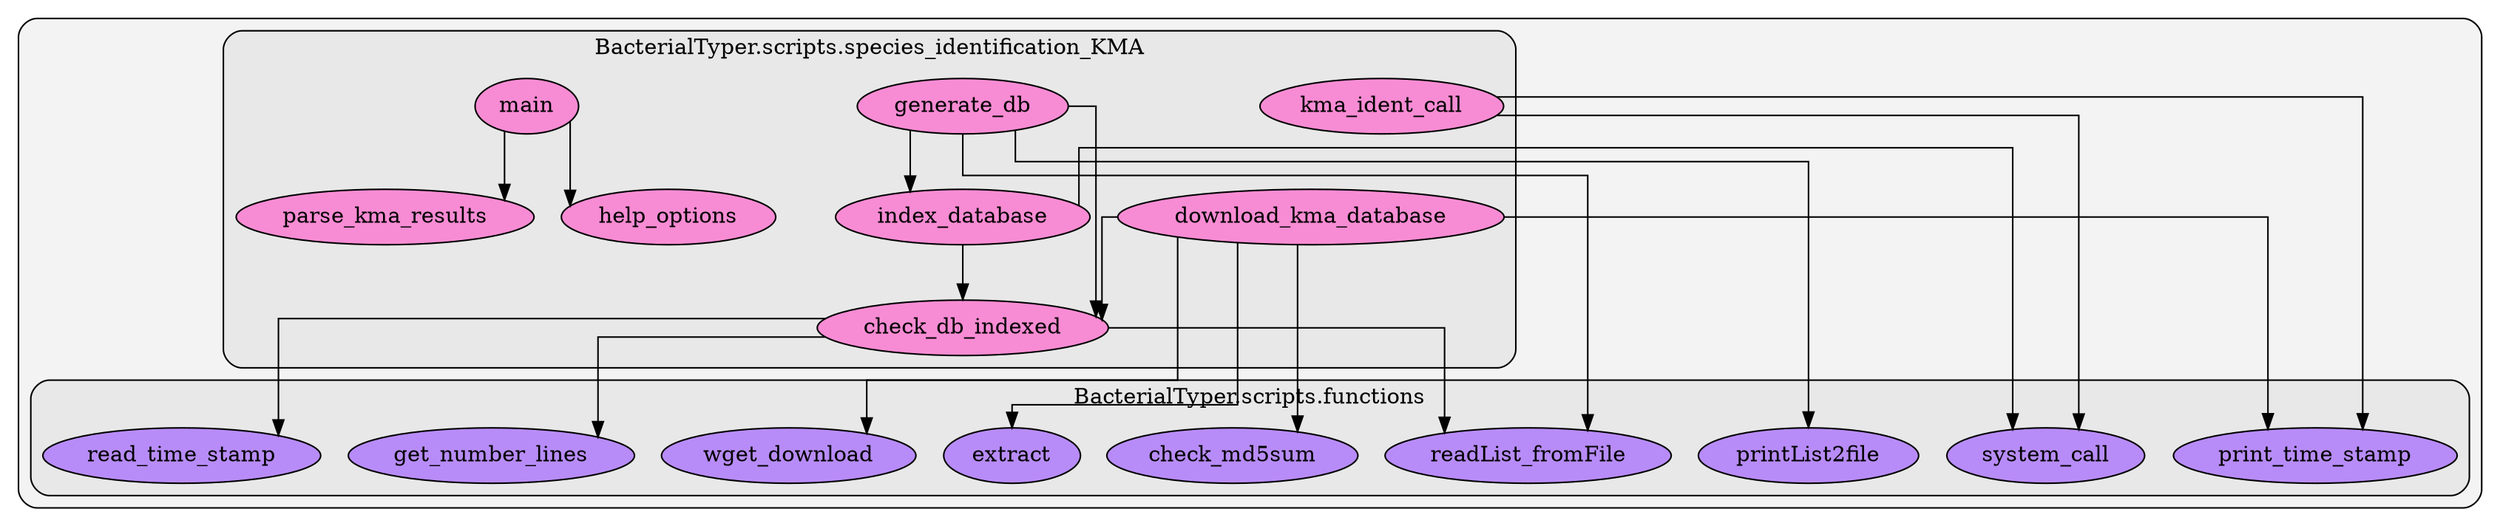 digraph G {
    graph [splines=ortho, rankdir=TB, clusterrank="local"];
    subgraph cluster_G {

        graph [style="filled,rounded",fillcolor="#80808018", label=""];
        subgraph cluster_BacterialTyper__scripts__functions {

            graph [style="filled,rounded",fillcolor="#80808018", label="BacterialTyper.scripts.functions"];
        }
        subgraph cluster_BacterialTyper__scripts__functions {

            graph [style="filled,rounded",fillcolor="#80808018", label="BacterialTyper.scripts.functions"];
        }
        subgraph cluster_BacterialTyper__scripts__functions {

            graph [style="filled,rounded",fillcolor="#80808018", label="BacterialTyper.scripts.functions"];
            BacterialTyper__scripts__functions__check_md5sum [label="check_md5sum", style="filled", fillcolor="#a365ffb2", fontcolor="#000000", group="33"];
        }
        subgraph cluster_BacterialTyper__scripts__functions {

            graph [style="filled,rounded",fillcolor="#80808018", label="BacterialTyper.scripts.functions"];
        }
        subgraph cluster_BacterialTyper__scripts__functions {

            graph [style="filled,rounded",fillcolor="#80808018", label="BacterialTyper.scripts.functions"];
        }
        subgraph cluster_BacterialTyper__scripts__functions {

            graph [style="filled,rounded",fillcolor="#80808018", label="BacterialTyper.scripts.functions"];
        }
        subgraph cluster_BacterialTyper__scripts__functions {

            graph [style="filled,rounded",fillcolor="#80808018", label="BacterialTyper.scripts.functions"];
        }
        subgraph cluster_BacterialTyper__scripts__functions {

            graph [style="filled,rounded",fillcolor="#80808018", label="BacterialTyper.scripts.functions"];
        }
        subgraph cluster_BacterialTyper__scripts__functions {

            graph [style="filled,rounded",fillcolor="#80808018", label="BacterialTyper.scripts.functions"];
        }
        subgraph cluster_BacterialTyper__scripts__functions {

            graph [style="filled,rounded",fillcolor="#80808018", label="BacterialTyper.scripts.functions"];
            BacterialTyper__scripts__functions__extract [label="extract", style="filled", fillcolor="#a365ffb2", fontcolor="#000000", group="33"];
        }
        subgraph cluster_BacterialTyper__scripts__functions {

            graph [style="filled,rounded",fillcolor="#80808018", label="BacterialTyper.scripts.functions"];
        }
        subgraph cluster_BacterialTyper__scripts__functions {

            graph [style="filled,rounded",fillcolor="#80808018", label="BacterialTyper.scripts.functions"];
        }
        subgraph cluster_BacterialTyper__scripts__functions {

            graph [style="filled,rounded",fillcolor="#80808018", label="BacterialTyper.scripts.functions"];
        }
        subgraph cluster_BacterialTyper__scripts__functions {

            graph [style="filled,rounded",fillcolor="#80808018", label="BacterialTyper.scripts.functions"];
        }
        subgraph cluster_BacterialTyper__scripts__functions {

            graph [style="filled,rounded",fillcolor="#80808018", label="BacterialTyper.scripts.functions"];
        }
        subgraph cluster_BacterialTyper__scripts__functions {

            graph [style="filled,rounded",fillcolor="#80808018", label="BacterialTyper.scripts.functions"];
        }
        subgraph cluster_BacterialTyper__scripts__functions {

            graph [style="filled,rounded",fillcolor="#80808018", label="BacterialTyper.scripts.functions"];
            BacterialTyper__scripts__functions__get_number_lines [label="get_number_lines", style="filled", fillcolor="#a365ffb2", fontcolor="#000000", group="33"];
        }
        subgraph cluster_BacterialTyper__scripts__functions {

            graph [style="filled,rounded",fillcolor="#80808018", label="BacterialTyper.scripts.functions"];
        }
        subgraph cluster_BacterialTyper__scripts__functions {

            graph [style="filled,rounded",fillcolor="#80808018", label="BacterialTyper.scripts.functions"];
        }
        subgraph cluster_BacterialTyper__scripts__functions {

            graph [style="filled,rounded",fillcolor="#80808018", label="BacterialTyper.scripts.functions"];
        }
        subgraph cluster_BacterialTyper__scripts__functions {

            graph [style="filled,rounded",fillcolor="#80808018", label="BacterialTyper.scripts.functions"];
        }
        subgraph cluster_BacterialTyper__scripts__functions {

            graph [style="filled,rounded",fillcolor="#80808018", label="BacterialTyper.scripts.functions"];
        }
        subgraph cluster_BacterialTyper__scripts__functions {

            graph [style="filled,rounded",fillcolor="#80808018", label="BacterialTyper.scripts.functions"];
        }
        subgraph cluster_BacterialTyper__scripts__functions {

            graph [style="filled,rounded",fillcolor="#80808018", label="BacterialTyper.scripts.functions"];
        }
        subgraph cluster_BacterialTyper__scripts__functions {

            graph [style="filled,rounded",fillcolor="#80808018", label="BacterialTyper.scripts.functions"];
        }
        subgraph cluster_BacterialTyper__scripts__functions {

            graph [style="filled,rounded",fillcolor="#80808018", label="BacterialTyper.scripts.functions"];
        }
        subgraph cluster_BacterialTyper__scripts__functions {

            graph [style="filled,rounded",fillcolor="#80808018", label="BacterialTyper.scripts.functions"];
            BacterialTyper__scripts__functions__printList2file [label="printList2file", style="filled", fillcolor="#a365ffb2", fontcolor="#000000", group="33"];
        }
        subgraph cluster_BacterialTyper__scripts__functions {

            graph [style="filled,rounded",fillcolor="#80808018", label="BacterialTyper.scripts.functions"];
        }
        subgraph cluster_BacterialTyper__scripts__functions {

            graph [style="filled,rounded",fillcolor="#80808018", label="BacterialTyper.scripts.functions"];
        }
        subgraph cluster_BacterialTyper__scripts__functions {

            graph [style="filled,rounded",fillcolor="#80808018", label="BacterialTyper.scripts.functions"];
            BacterialTyper__scripts__functions__print_time_stamp [label="print_time_stamp", style="filled", fillcolor="#a365ffb2", fontcolor="#000000", group="33"];
        }
        subgraph cluster_BacterialTyper__scripts__functions {

            graph [style="filled,rounded",fillcolor="#80808018", label="BacterialTyper.scripts.functions"];
        }
        subgraph cluster_BacterialTyper__scripts__functions {

            graph [style="filled,rounded",fillcolor="#80808018", label="BacterialTyper.scripts.functions"];
            BacterialTyper__scripts__functions__readList_fromFile [label="readList_fromFile", style="filled", fillcolor="#a365ffb2", fontcolor="#000000", group="33"];
        }
        subgraph cluster_BacterialTyper__scripts__functions {

            graph [style="filled,rounded",fillcolor="#80808018", label="BacterialTyper.scripts.functions"];
            BacterialTyper__scripts__functions__read_time_stamp [label="read_time_stamp", style="filled", fillcolor="#a365ffb2", fontcolor="#000000", group="33"];
        }
        subgraph cluster_BacterialTyper__scripts__functions {

            graph [style="filled,rounded",fillcolor="#80808018", label="BacterialTyper.scripts.functions"];
        }
        subgraph cluster_BacterialTyper__scripts__functions {

            graph [style="filled,rounded",fillcolor="#80808018", label="BacterialTyper.scripts.functions"];
        }
        subgraph cluster_BacterialTyper__scripts__functions {

            graph [style="filled,rounded",fillcolor="#80808018", label="BacterialTyper.scripts.functions"];
        }
        subgraph cluster_BacterialTyper__scripts__functions {

            graph [style="filled,rounded",fillcolor="#80808018", label="BacterialTyper.scripts.functions"];
            BacterialTyper__scripts__functions__system_call [label="system_call", style="filled", fillcolor="#a365ffb2", fontcolor="#000000", group="33"];
        }
        subgraph cluster_BacterialTyper__scripts__functions {

            graph [style="filled,rounded",fillcolor="#80808018", label="BacterialTyper.scripts.functions"];
        }
        subgraph cluster_BacterialTyper__scripts__functions {

            graph [style="filled,rounded",fillcolor="#80808018", label="BacterialTyper.scripts.functions"];
            BacterialTyper__scripts__functions__wget_download [label="wget_download", style="filled", fillcolor="#a365ffb2", fontcolor="#000000", group="33"];
        }
        subgraph cluster_BacterialTyper__scripts__species_identification_KMA {

            graph [style="filled,rounded",fillcolor="#80808018", label="BacterialTyper.scripts.species_identification_KMA"];
            BacterialTyper__scripts__species_identification_KMA__check_db_indexed [label="check_db_indexed", style="filled", fillcolor="#ff65cbb2", fontcolor="#000000", group="40"];
        }
        subgraph cluster_BacterialTyper__scripts__species_identification_KMA {

            graph [style="filled,rounded",fillcolor="#80808018", label="BacterialTyper.scripts.species_identification_KMA"];
            BacterialTyper__scripts__species_identification_KMA__download_kma_database [label="download_kma_database", style="filled", fillcolor="#ff65cbb2", fontcolor="#000000", group="40"];
        }
        subgraph cluster_BacterialTyper__scripts__species_identification_KMA {

            graph [style="filled,rounded",fillcolor="#80808018", label="BacterialTyper.scripts.species_identification_KMA"];
            BacterialTyper__scripts__species_identification_KMA__generate_db [label="generate_db", style="filled", fillcolor="#ff65cbb2", fontcolor="#000000", group="40"];
        }
        subgraph cluster_BacterialTyper__scripts__species_identification_KMA {

            graph [style="filled,rounded",fillcolor="#80808018", label="BacterialTyper.scripts.species_identification_KMA"];
        }
        subgraph cluster_BacterialTyper__scripts__species_identification_KMA {

            graph [style="filled,rounded",fillcolor="#80808018", label="BacterialTyper.scripts.species_identification_KMA"];
            BacterialTyper__scripts__species_identification_KMA__help_options [label="help_options", style="filled", fillcolor="#ff65cbb2", fontcolor="#000000", group="40"];
        }
        subgraph cluster_BacterialTyper__scripts__species_identification_KMA {

            graph [style="filled,rounded",fillcolor="#80808018", label="BacterialTyper.scripts.species_identification_KMA"];
            BacterialTyper__scripts__species_identification_KMA__index_database [label="index_database", style="filled", fillcolor="#ff65cbb2", fontcolor="#000000", group="40"];
        }
        subgraph cluster_BacterialTyper__scripts__species_identification_KMA {

            graph [style="filled,rounded",fillcolor="#80808018", label="BacterialTyper.scripts.species_identification_KMA"];
            BacterialTyper__scripts__species_identification_KMA__kma_ident_call [label="kma_ident_call", style="filled", fillcolor="#ff65cbb2", fontcolor="#000000", group="40"];
        }
        subgraph cluster_BacterialTyper__scripts__species_identification_KMA {

            graph [style="filled,rounded",fillcolor="#80808018", label="BacterialTyper.scripts.species_identification_KMA"];
            BacterialTyper__scripts__species_identification_KMA__main [label="main", style="filled", fillcolor="#ff65cbb2", fontcolor="#000000", group="40"];
        }
        subgraph cluster_BacterialTyper__scripts__species_identification_KMA {

            graph [style="filled,rounded",fillcolor="#80808018", label="BacterialTyper.scripts.species_identification_KMA"];
            BacterialTyper__scripts__species_identification_KMA__parse_kma_results [label="parse_kma_results", style="filled", fillcolor="#ff65cbb2", fontcolor="#000000", group="40"];
        }
    }
        BacterialTyper__scripts__species_identification_KMA__download_kma_database -> BacterialTyper__scripts__functions__wget_download [style="solid", color="#000000"];
        BacterialTyper__scripts__species_identification_KMA__download_kma_database -> BacterialTyper__scripts__functions__extract [style="solid", color="#000000"];
        BacterialTyper__scripts__species_identification_KMA__download_kma_database -> BacterialTyper__scripts__functions__print_time_stamp [style="solid", color="#000000"];
        BacterialTyper__scripts__species_identification_KMA__download_kma_database -> BacterialTyper__scripts__functions__check_md5sum [style="solid", color="#000000"];
        BacterialTyper__scripts__species_identification_KMA__download_kma_database -> BacterialTyper__scripts__species_identification_KMA__check_db_indexed [style="solid", color="#000000"];
        BacterialTyper__scripts__species_identification_KMA__check_db_indexed -> BacterialTyper__scripts__functions__get_number_lines [style="solid", color="#000000"];
        BacterialTyper__scripts__species_identification_KMA__check_db_indexed -> BacterialTyper__scripts__functions__read_time_stamp [style="solid", color="#000000"];
        BacterialTyper__scripts__species_identification_KMA__check_db_indexed -> BacterialTyper__scripts__functions__readList_fromFile [style="solid", color="#000000"];
        BacterialTyper__scripts__species_identification_KMA__index_database -> BacterialTyper__scripts__functions__system_call [style="solid", color="#000000"];
        BacterialTyper__scripts__species_identification_KMA__index_database -> BacterialTyper__scripts__species_identification_KMA__check_db_indexed [style="solid", color="#000000"];
        BacterialTyper__scripts__species_identification_KMA__generate_db -> BacterialTyper__scripts__functions__printList2file [style="solid", color="#000000"];
        BacterialTyper__scripts__species_identification_KMA__generate_db -> BacterialTyper__scripts__species_identification_KMA__index_database [style="solid", color="#000000"];
        BacterialTyper__scripts__species_identification_KMA__generate_db -> BacterialTyper__scripts__functions__readList_fromFile [style="solid", color="#000000"];
        BacterialTyper__scripts__species_identification_KMA__generate_db -> BacterialTyper__scripts__species_identification_KMA__check_db_indexed [style="solid", color="#000000"];
        BacterialTyper__scripts__species_identification_KMA__kma_ident_call -> BacterialTyper__scripts__functions__print_time_stamp [style="solid", color="#000000"];
        BacterialTyper__scripts__species_identification_KMA__kma_ident_call -> BacterialTyper__scripts__functions__system_call [style="solid", color="#000000"];
        BacterialTyper__scripts__species_identification_KMA__main -> BacterialTyper__scripts__species_identification_KMA__help_options [style="solid", color="#000000"];
        BacterialTyper__scripts__species_identification_KMA__main -> BacterialTyper__scripts__species_identification_KMA__parse_kma_results [style="solid", color="#000000"];
    }
